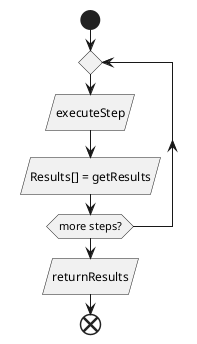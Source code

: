 @startuml

start
repeat
    :executeStep/
    :Results[] = getResults/
repeat while (more steps?)
:returnResults/

end
@enduml
